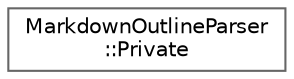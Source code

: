 digraph "Graphical Class Hierarchy"
{
 // INTERACTIVE_SVG=YES
 // LATEX_PDF_SIZE
  bgcolor="transparent";
  edge [fontname=Helvetica,fontsize=10,labelfontname=Helvetica,labelfontsize=10];
  node [fontname=Helvetica,fontsize=10,shape=box,height=0.2,width=0.4];
  rankdir="LR";
  Node0 [label="MarkdownOutlineParser\l::Private",height=0.2,width=0.4,color="grey40", fillcolor="white", style="filled",URL="$d1/d53/struct_markdown_outline_parser_1_1_private.html",tooltip=" "];
}
